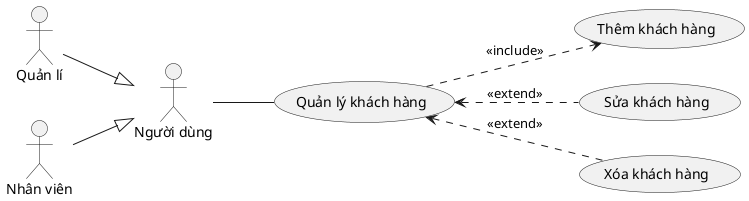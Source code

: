 @startuml ManageClient
left to right direction

actor :Người dùng: as User
actor :Quản lí: as Manager
actor :Nhân viên: as Staff

usecase ManageClient as "Quản lý khách hàng"
usecase CreateClient as "Thêm khách hàng"
usecase EditClient as "Sửa khách hàng"
usecase DeleteClient as "Xóa khách hàng"

Manager --|> User
Staff --|> User

User -- ManageClient
ManageClient ..> CreateClient : <<include>>
ManageClient <.. EditClient : <<extend>>
ManageClient <.. DeleteClient : <<extend>>
@enduml